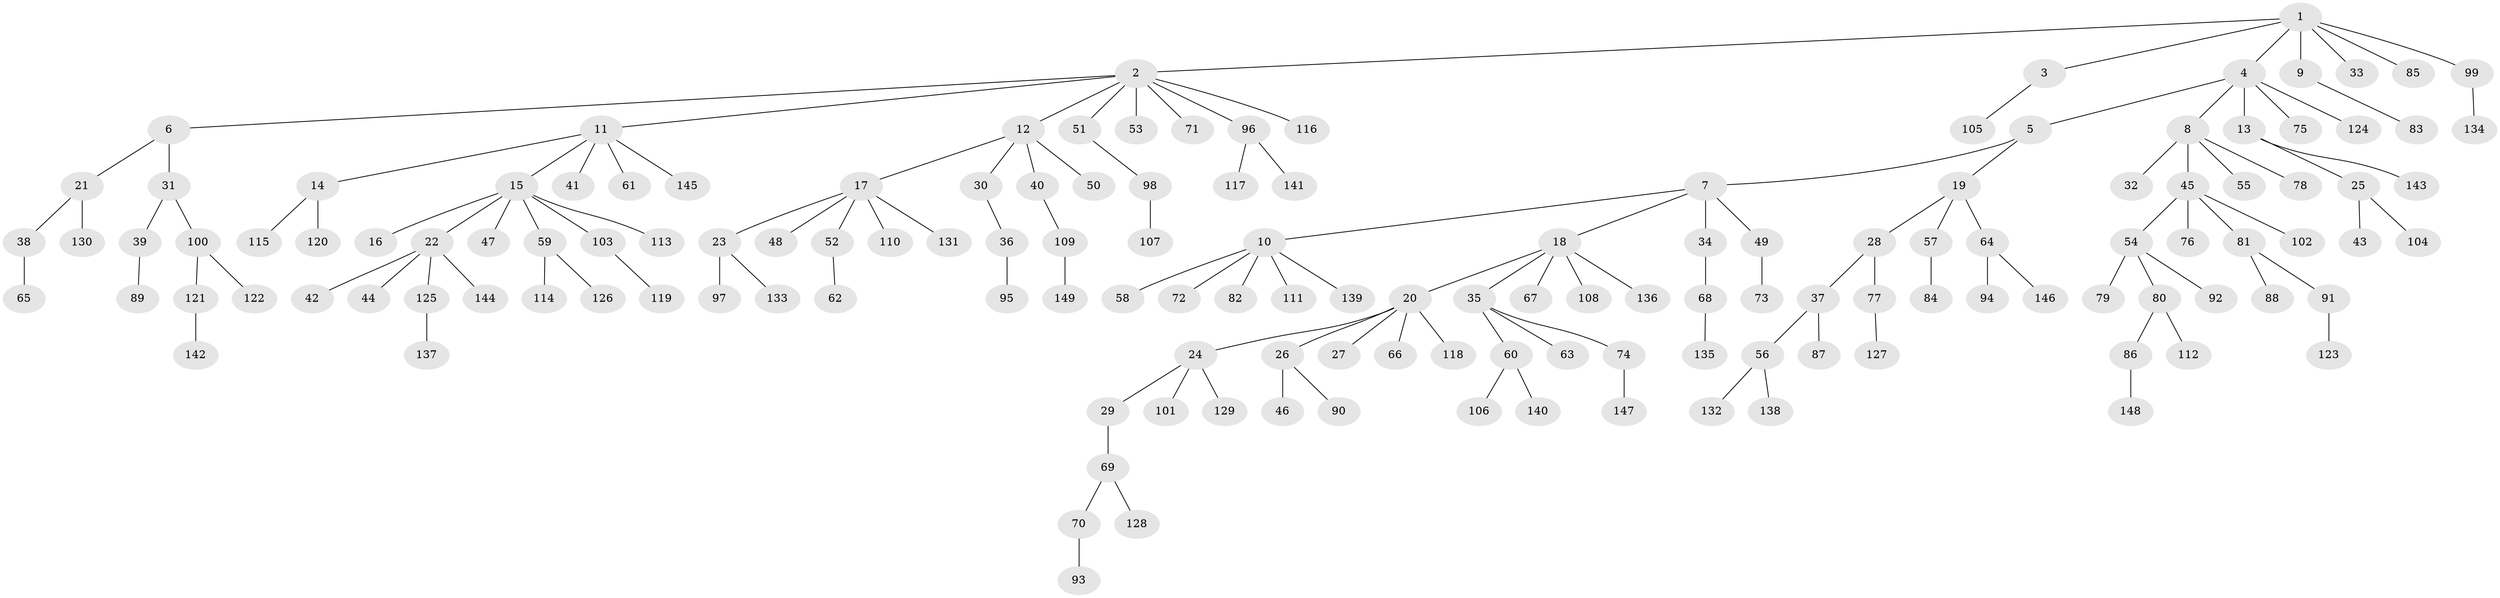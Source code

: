 // Generated by graph-tools (version 1.1) at 2025/36/03/09/25 02:36:56]
// undirected, 149 vertices, 148 edges
graph export_dot {
graph [start="1"]
  node [color=gray90,style=filled];
  1;
  2;
  3;
  4;
  5;
  6;
  7;
  8;
  9;
  10;
  11;
  12;
  13;
  14;
  15;
  16;
  17;
  18;
  19;
  20;
  21;
  22;
  23;
  24;
  25;
  26;
  27;
  28;
  29;
  30;
  31;
  32;
  33;
  34;
  35;
  36;
  37;
  38;
  39;
  40;
  41;
  42;
  43;
  44;
  45;
  46;
  47;
  48;
  49;
  50;
  51;
  52;
  53;
  54;
  55;
  56;
  57;
  58;
  59;
  60;
  61;
  62;
  63;
  64;
  65;
  66;
  67;
  68;
  69;
  70;
  71;
  72;
  73;
  74;
  75;
  76;
  77;
  78;
  79;
  80;
  81;
  82;
  83;
  84;
  85;
  86;
  87;
  88;
  89;
  90;
  91;
  92;
  93;
  94;
  95;
  96;
  97;
  98;
  99;
  100;
  101;
  102;
  103;
  104;
  105;
  106;
  107;
  108;
  109;
  110;
  111;
  112;
  113;
  114;
  115;
  116;
  117;
  118;
  119;
  120;
  121;
  122;
  123;
  124;
  125;
  126;
  127;
  128;
  129;
  130;
  131;
  132;
  133;
  134;
  135;
  136;
  137;
  138;
  139;
  140;
  141;
  142;
  143;
  144;
  145;
  146;
  147;
  148;
  149;
  1 -- 2;
  1 -- 3;
  1 -- 4;
  1 -- 9;
  1 -- 33;
  1 -- 85;
  1 -- 99;
  2 -- 6;
  2 -- 11;
  2 -- 12;
  2 -- 51;
  2 -- 53;
  2 -- 71;
  2 -- 96;
  2 -- 116;
  3 -- 105;
  4 -- 5;
  4 -- 8;
  4 -- 13;
  4 -- 75;
  4 -- 124;
  5 -- 7;
  5 -- 19;
  6 -- 21;
  6 -- 31;
  7 -- 10;
  7 -- 18;
  7 -- 34;
  7 -- 49;
  8 -- 32;
  8 -- 45;
  8 -- 55;
  8 -- 78;
  9 -- 83;
  10 -- 58;
  10 -- 72;
  10 -- 82;
  10 -- 111;
  10 -- 139;
  11 -- 14;
  11 -- 15;
  11 -- 41;
  11 -- 61;
  11 -- 145;
  12 -- 17;
  12 -- 30;
  12 -- 40;
  12 -- 50;
  13 -- 25;
  13 -- 143;
  14 -- 115;
  14 -- 120;
  15 -- 16;
  15 -- 22;
  15 -- 47;
  15 -- 59;
  15 -- 103;
  15 -- 113;
  17 -- 23;
  17 -- 48;
  17 -- 52;
  17 -- 110;
  17 -- 131;
  18 -- 20;
  18 -- 35;
  18 -- 67;
  18 -- 108;
  18 -- 136;
  19 -- 28;
  19 -- 57;
  19 -- 64;
  20 -- 24;
  20 -- 26;
  20 -- 27;
  20 -- 66;
  20 -- 118;
  21 -- 38;
  21 -- 130;
  22 -- 42;
  22 -- 44;
  22 -- 125;
  22 -- 144;
  23 -- 97;
  23 -- 133;
  24 -- 29;
  24 -- 101;
  24 -- 129;
  25 -- 43;
  25 -- 104;
  26 -- 46;
  26 -- 90;
  28 -- 37;
  28 -- 77;
  29 -- 69;
  30 -- 36;
  31 -- 39;
  31 -- 100;
  34 -- 68;
  35 -- 60;
  35 -- 63;
  35 -- 74;
  36 -- 95;
  37 -- 56;
  37 -- 87;
  38 -- 65;
  39 -- 89;
  40 -- 109;
  45 -- 54;
  45 -- 76;
  45 -- 81;
  45 -- 102;
  49 -- 73;
  51 -- 98;
  52 -- 62;
  54 -- 79;
  54 -- 80;
  54 -- 92;
  56 -- 132;
  56 -- 138;
  57 -- 84;
  59 -- 114;
  59 -- 126;
  60 -- 106;
  60 -- 140;
  64 -- 94;
  64 -- 146;
  68 -- 135;
  69 -- 70;
  69 -- 128;
  70 -- 93;
  74 -- 147;
  77 -- 127;
  80 -- 86;
  80 -- 112;
  81 -- 88;
  81 -- 91;
  86 -- 148;
  91 -- 123;
  96 -- 117;
  96 -- 141;
  98 -- 107;
  99 -- 134;
  100 -- 121;
  100 -- 122;
  103 -- 119;
  109 -- 149;
  121 -- 142;
  125 -- 137;
}
